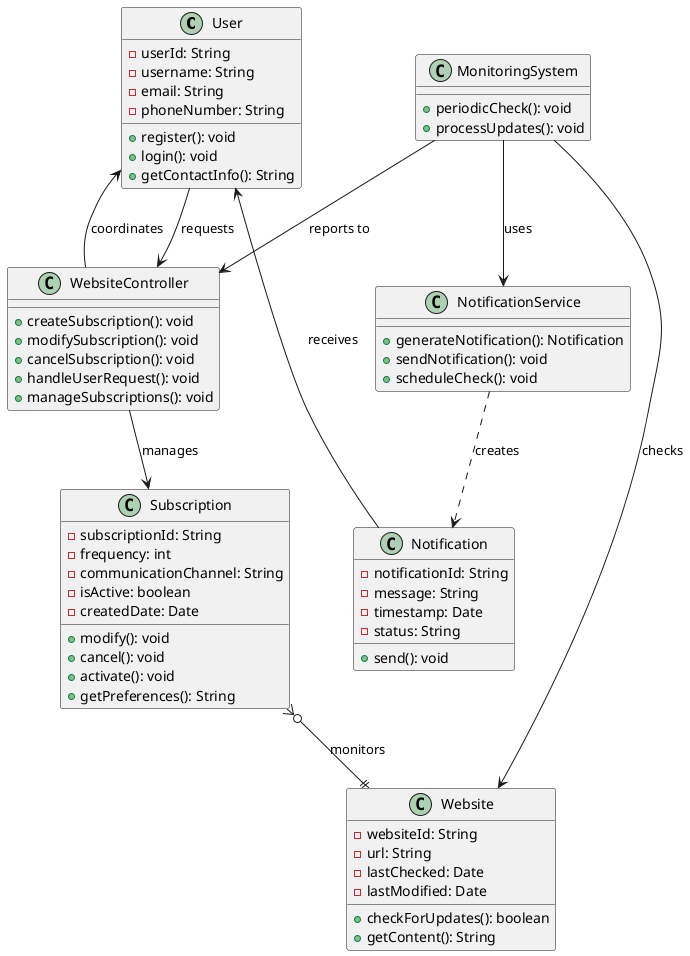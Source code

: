 @startuml Website Monitor System - Updated with GRASP

class User {
    - userId: String
    - username: String
    - email: String
    - phoneNumber: String
    
    + register(): void
    + login(): void
    + getContactInfo(): String
}

class Website {
    - websiteId: String
    - url: String
    - lastChecked: Date
    - lastModified: Date
    
    + checkForUpdates(): boolean
    + getContent(): String
}

class Subscription {
    - subscriptionId: String
    - frequency: int
    - communicationChannel: String
    - isActive: boolean
    - createdDate: Date
    
    + modify(): void
    + cancel(): void
    + activate(): void
    + getPreferences(): String
}

class WebsiteController {
    + createSubscription(): void
    + modifySubscription(): void
    + cancelSubscription(): void
    + handleUserRequest(): void
    + manageSubscriptions(): void
}

class NotificationService {
    + generateNotification(): Notification
    + sendNotification(): void
    + scheduleCheck(): void
}

class Notification {
    - notificationId: String
    - message: String
    - timestamp: Date
    - status: String
    
    + send(): void
}

class MonitoringSystem {
    + periodicCheck(): void
    + processUpdates(): void
}

' Updated Relationships with Controller
User --> WebsiteController : requests
WebsiteController --> Subscription : manages
WebsiteController --> User : coordinates
Subscription }o--|| Website : monitors
NotificationService ..> Notification : creates
MonitoringSystem --> Website : checks
MonitoringSystem --> NotificationService : uses
MonitoringSystem --> WebsiteController : reports to
User <-- Notification : receives

@enduml